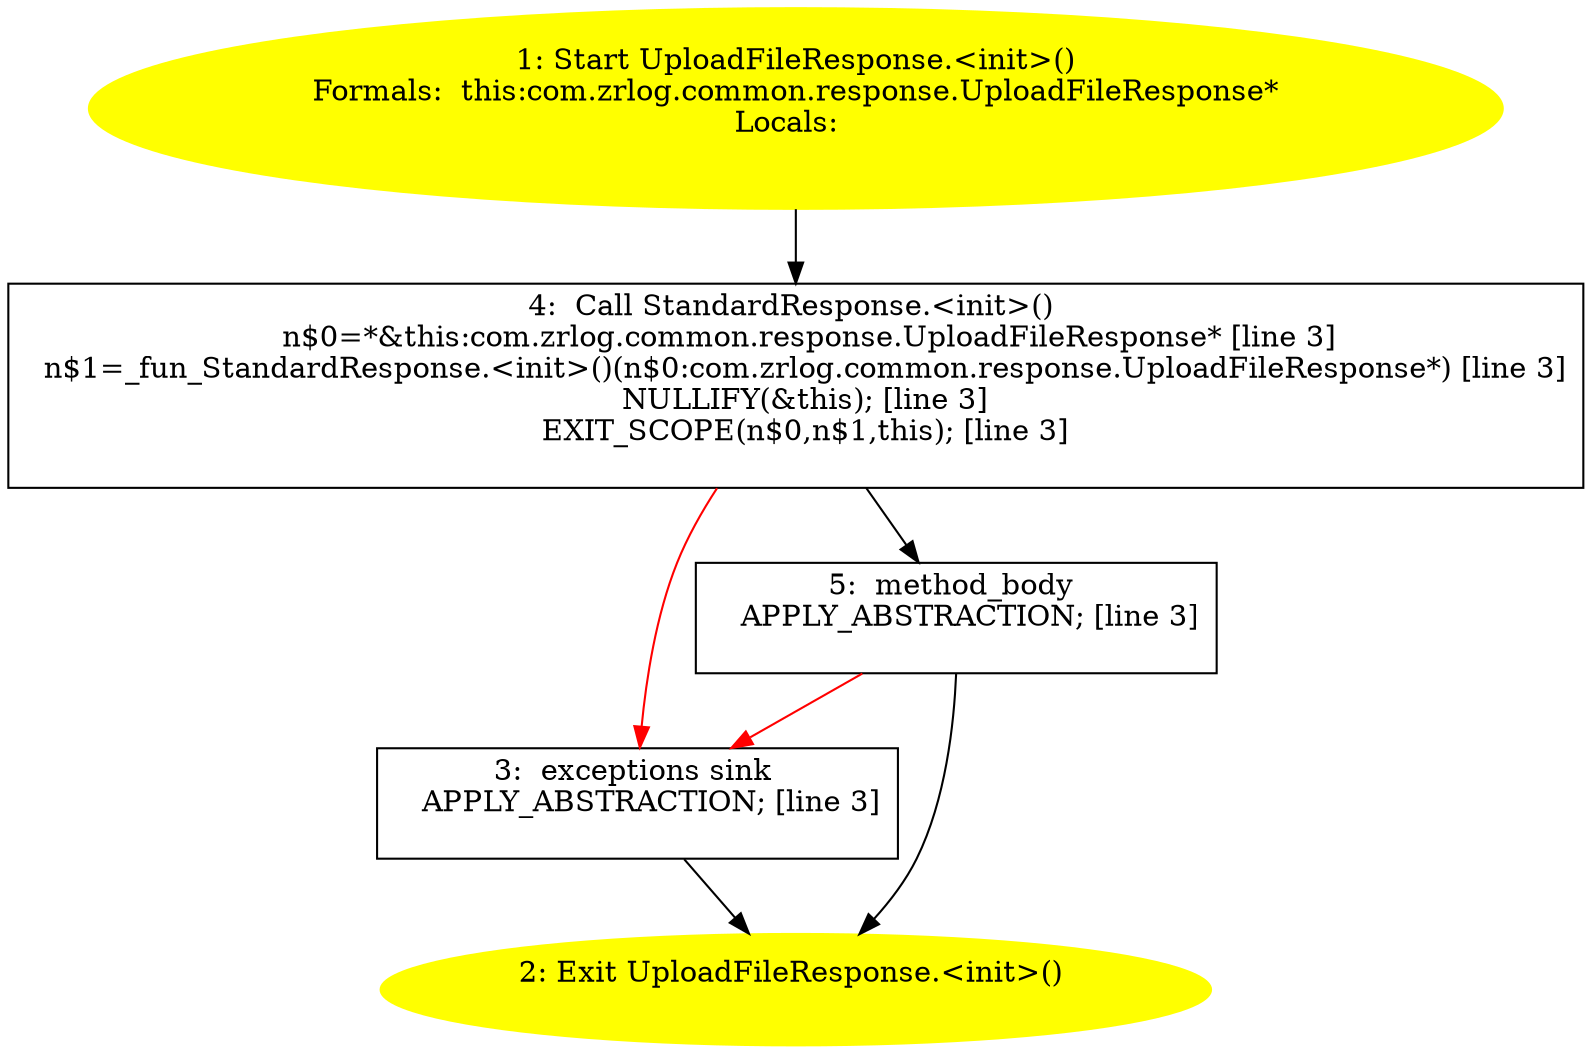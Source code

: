/* @generated */
digraph cfg {
"com.zrlog.common.response.UploadFileResponse.<init>().31bdef736f5840c77686c91895388e7d_1" [label="1: Start UploadFileResponse.<init>()\nFormals:  this:com.zrlog.common.response.UploadFileResponse*\nLocals:  \n  " color=yellow style=filled]
	

	 "com.zrlog.common.response.UploadFileResponse.<init>().31bdef736f5840c77686c91895388e7d_1" -> "com.zrlog.common.response.UploadFileResponse.<init>().31bdef736f5840c77686c91895388e7d_4" ;
"com.zrlog.common.response.UploadFileResponse.<init>().31bdef736f5840c77686c91895388e7d_2" [label="2: Exit UploadFileResponse.<init>() \n  " color=yellow style=filled]
	

"com.zrlog.common.response.UploadFileResponse.<init>().31bdef736f5840c77686c91895388e7d_3" [label="3:  exceptions sink \n   APPLY_ABSTRACTION; [line 3]\n " shape="box"]
	

	 "com.zrlog.common.response.UploadFileResponse.<init>().31bdef736f5840c77686c91895388e7d_3" -> "com.zrlog.common.response.UploadFileResponse.<init>().31bdef736f5840c77686c91895388e7d_2" ;
"com.zrlog.common.response.UploadFileResponse.<init>().31bdef736f5840c77686c91895388e7d_4" [label="4:  Call StandardResponse.<init>() \n   n$0=*&this:com.zrlog.common.response.UploadFileResponse* [line 3]\n  n$1=_fun_StandardResponse.<init>()(n$0:com.zrlog.common.response.UploadFileResponse*) [line 3]\n  NULLIFY(&this); [line 3]\n  EXIT_SCOPE(n$0,n$1,this); [line 3]\n " shape="box"]
	

	 "com.zrlog.common.response.UploadFileResponse.<init>().31bdef736f5840c77686c91895388e7d_4" -> "com.zrlog.common.response.UploadFileResponse.<init>().31bdef736f5840c77686c91895388e7d_5" ;
	 "com.zrlog.common.response.UploadFileResponse.<init>().31bdef736f5840c77686c91895388e7d_4" -> "com.zrlog.common.response.UploadFileResponse.<init>().31bdef736f5840c77686c91895388e7d_3" [color="red" ];
"com.zrlog.common.response.UploadFileResponse.<init>().31bdef736f5840c77686c91895388e7d_5" [label="5:  method_body \n   APPLY_ABSTRACTION; [line 3]\n " shape="box"]
	

	 "com.zrlog.common.response.UploadFileResponse.<init>().31bdef736f5840c77686c91895388e7d_5" -> "com.zrlog.common.response.UploadFileResponse.<init>().31bdef736f5840c77686c91895388e7d_2" ;
	 "com.zrlog.common.response.UploadFileResponse.<init>().31bdef736f5840c77686c91895388e7d_5" -> "com.zrlog.common.response.UploadFileResponse.<init>().31bdef736f5840c77686c91895388e7d_3" [color="red" ];
}
